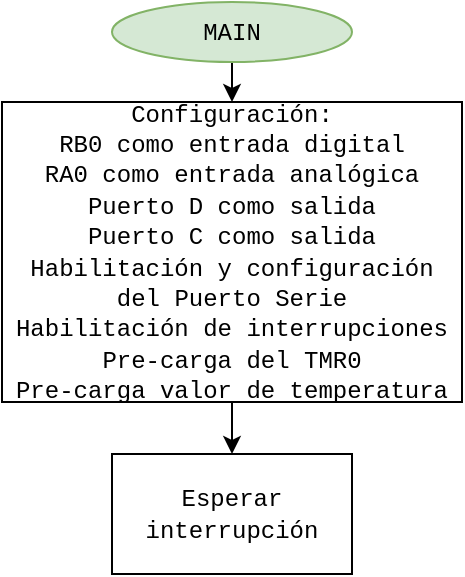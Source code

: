 <mxfile version="10.7.6" type="device"><diagram id="CxVs_5HCFonW_HiFUnUi" name="Page-1"><mxGraphModel dx="1394" dy="824" grid="1" gridSize="10" guides="1" tooltips="1" connect="1" arrows="1" fold="1" page="1" pageScale="1" pageWidth="2336" pageHeight="1654" math="0" shadow="0"><root><mxCell id="0"/><mxCell id="1" parent="0"/><mxCell id="z2sm24-R70Jb9fi2-X73-5" style="edgeStyle=orthogonalEdgeStyle;rounded=0;orthogonalLoop=1;jettySize=auto;html=1;exitX=0.5;exitY=1;exitDx=0;exitDy=0;entryX=0.5;entryY=0;entryDx=0;entryDy=0;" parent="1" source="z2sm24-R70Jb9fi2-X73-1" target="z2sm24-R70Jb9fi2-X73-2" edge="1"><mxGeometry relative="1" as="geometry"/></mxCell><mxCell id="z2sm24-R70Jb9fi2-X73-1" value="&lt;font face=&quot;Courier New&quot;&gt;MAIN&lt;/font&gt;" style="ellipse;whiteSpace=wrap;html=1;fillColor=#d5e8d4;strokeColor=#82b366;" parent="1" vertex="1"><mxGeometry x="75" y="20" width="120" height="30" as="geometry"/></mxCell><mxCell id="z2sm24-R70Jb9fi2-X73-6" style="edgeStyle=orthogonalEdgeStyle;rounded=0;orthogonalLoop=1;jettySize=auto;html=1;exitX=0.5;exitY=1;exitDx=0;exitDy=0;entryX=0.5;entryY=0;entryDx=0;entryDy=0;" parent="1" source="z2sm24-R70Jb9fi2-X73-2" target="z2sm24-R70Jb9fi2-X73-4" edge="1"><mxGeometry relative="1" as="geometry"/></mxCell><mxCell id="z2sm24-R70Jb9fi2-X73-2" value="&lt;font face=&quot;Courier New&quot;&gt;Configuración:&lt;br&gt;RB0 como entrada digital&lt;br&gt;RA0 como entrada analógica&lt;br&gt;Puerto D como salida&lt;br&gt;Puerto C como salida&lt;br&gt;Habilitación y configuración del Puerto Serie&lt;br&gt;Habilitación de interrupciones&lt;br&gt;Pre-carga del TMR0&lt;br&gt;Pre-carga valor de temperatura&lt;/font&gt;&lt;br&gt;" style="rounded=0;whiteSpace=wrap;html=1;" parent="1" vertex="1"><mxGeometry x="20" y="70" width="230" height="150" as="geometry"/></mxCell><mxCell id="z2sm24-R70Jb9fi2-X73-4" value="&lt;font face=&quot;Courier New&quot;&gt;Esperar interrupción&lt;/font&gt;" style="rounded=0;whiteSpace=wrap;html=1;" parent="1" vertex="1"><mxGeometry x="75" y="246" width="120" height="60" as="geometry"/></mxCell></root></mxGraphModel></diagram></mxfile>